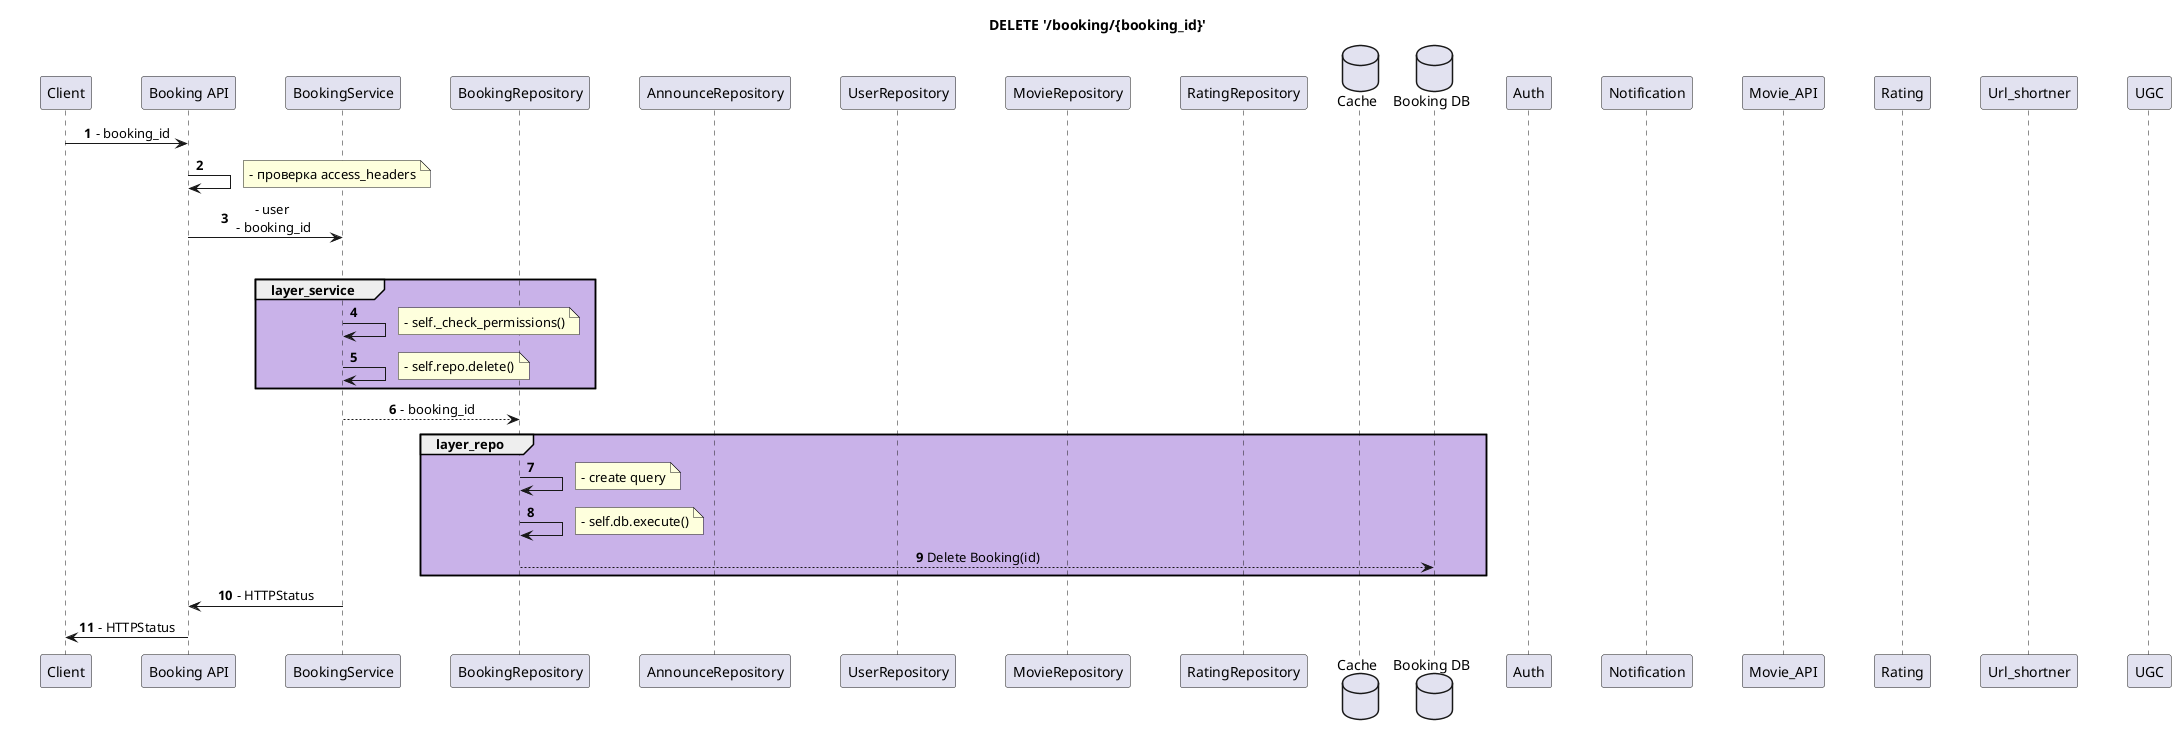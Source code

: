 @startuml layers
' !theme materia
autonumber
skinparam sequence {
    ParticipantPadding 20
    MessageAlign center
}

title DELETE '/booking/{booking_id}'

participant Client as Client
participant "Booking API" as API
participant "BookingService" as Service
participant "BookingRepository" as BookingRepo
participant "AnnounceRepository" as AnnounceRepo
participant "UserRepository" as UserRepo
participant "MovieRepository" as MovieRepo
participant "RatingRepository" as RatingRepo
database "Cache" as Cache_Service
database "Booking DB" as DB_Booking
participant DB_Booking
participant Auth
participant Notification
participant Movie_API
participant Rating
participant Url_shortner
participant UGC

Client -> API: - booking_id
API -> API:
note right
    - проверка access_headers
end note
API -> Service: - user\n - booking_id

group Booking Service

    group #C9B2E9 layer_service
        Service -> Service
        note right
            - self._check_permissions()
        end note
        Service -> Service
        note right
            - self.repo.delete()
        end note
        end group

        Service --> BookingRepo: - booking_id

        group #C9B2E9 layer_repo

            BookingRepo -> BookingRepo
            note right
                - create query
            end note

            BookingRepo -> BookingRepo
            note right
                - self.db.execute()
            end note

            BookingRepo --> DB_Booking: Delete Booking(id)
            end group
            Service -> API: - HTTPStatus

            API -> Client: - HTTPStatus
            @enduml
